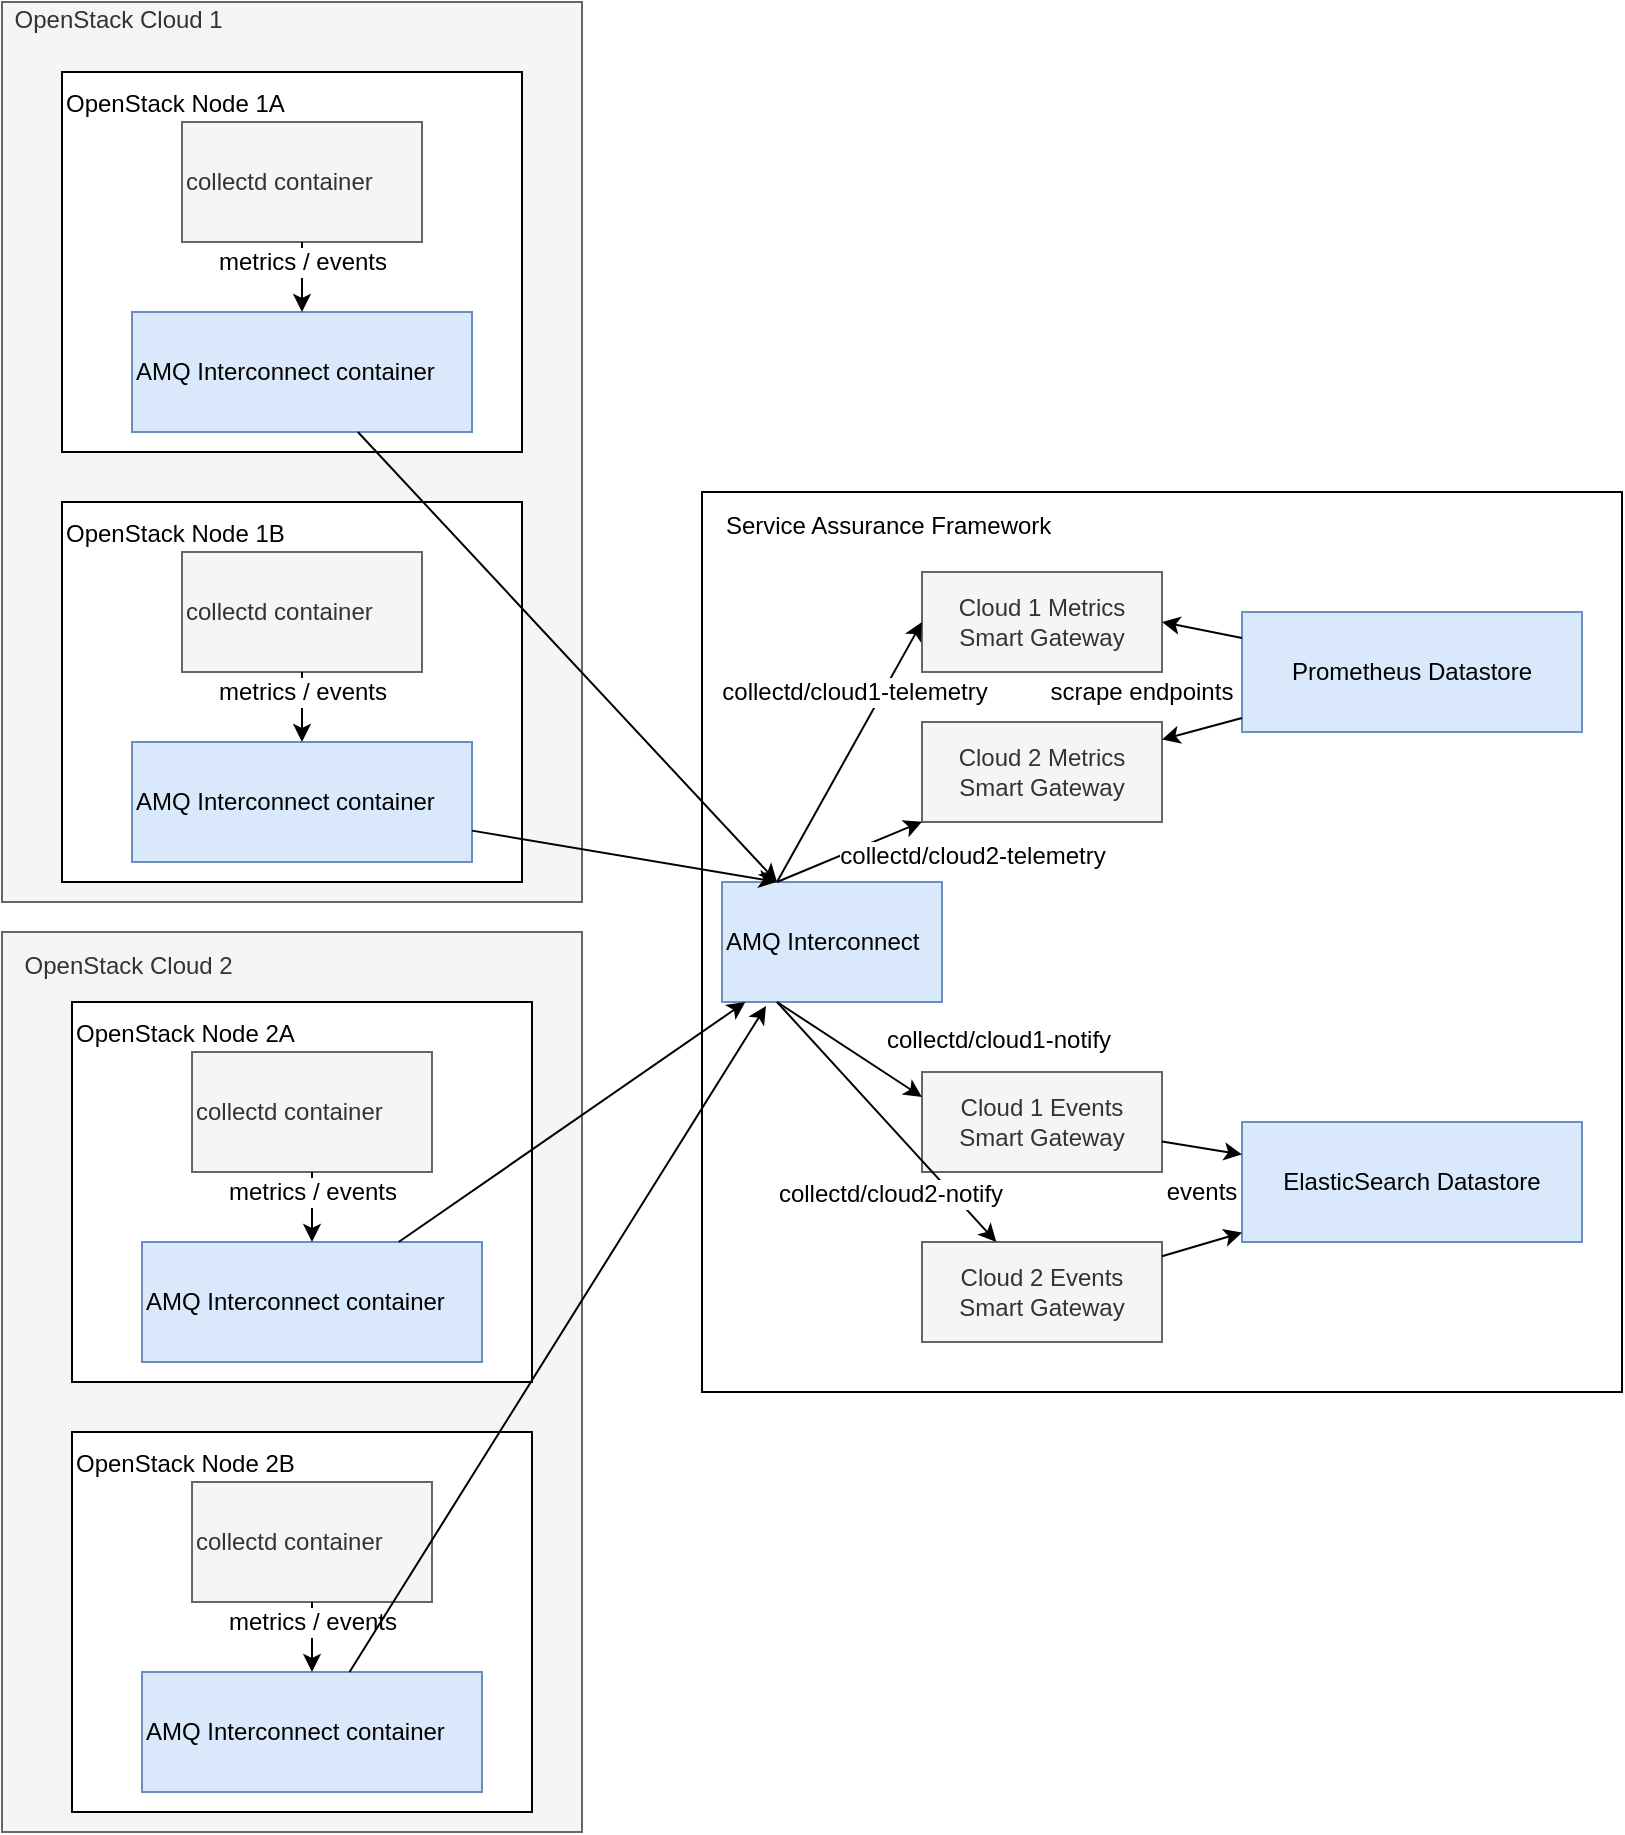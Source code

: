 <mxfile version="11.2.5" pages="1"><diagram id="Qu6UNfWfHwQZaIrImyyw" name="Page-1"><mxGraphModel dx="1422" dy="776" grid="1" gridSize="10" guides="1" tooltips="1" connect="1" arrows="1" fold="1" page="1" pageScale="1" pageWidth="850" pageHeight="1100" math="0" shadow="0"><root><mxCell id="0"/><mxCell id="1" parent="0"/><mxCell id="I4J11F5iIDblLLqoTNiU-3" value="OpenStack Cloud 1&amp;nbsp; &amp;nbsp; &amp;nbsp; &amp;nbsp; &amp;nbsp; &amp;nbsp; &amp;nbsp; &amp;nbsp; &amp;nbsp; &amp;nbsp; &amp;nbsp; &amp;nbsp; &amp;nbsp; &amp;nbsp; &amp;nbsp; &amp;nbsp; &amp;nbsp; &amp;nbsp; &amp;nbsp; &amp;nbsp; &amp;nbsp; &amp;nbsp; &amp;nbsp; &amp;nbsp; &amp;nbsp; &amp;nbsp;&amp;nbsp;&lt;br&gt;&lt;br&gt;&lt;br&gt;&lt;br&gt;&lt;br&gt;&lt;br&gt;&lt;br&gt;&lt;br&gt;&lt;br&gt;&lt;br&gt;&lt;br&gt;&lt;br&gt;&lt;br&gt;&lt;br&gt;&lt;br&gt;&amp;nbsp; &amp;nbsp; &amp;nbsp; &amp;nbsp; &amp;nbsp; &amp;nbsp; &amp;nbsp; &amp;nbsp; &amp;nbsp; &amp;nbsp; &amp;nbsp; &amp;nbsp; &amp;nbsp; &amp;nbsp; &amp;nbsp; &amp;nbsp; &amp;nbsp; &amp;nbsp; &amp;nbsp; &amp;nbsp; &amp;nbsp; &amp;nbsp; &amp;nbsp;&amp;nbsp;&lt;br&gt;&lt;br&gt;&lt;br&gt;&lt;br&gt;&lt;br&gt;&lt;br&gt;&lt;br&gt;&lt;br&gt;&lt;br&gt;&lt;br&gt;&lt;br&gt;&lt;br&gt;&lt;br&gt;&lt;br&gt;&lt;br&gt;&lt;br&gt;" style="rounded=0;whiteSpace=wrap;html=1;align=center;fillColor=#f5f5f5;strokeColor=#666666;fontColor=#333333;labelPosition=center;verticalLabelPosition=middle;verticalAlign=middle;textDirection=ltr;spacingRight=0;" vertex="1" parent="1"><mxGeometry x="20" y="20" width="290" height="450" as="geometry"/></mxCell><mxCell id="I4J11F5iIDblLLqoTNiU-10" value="" style="group" vertex="1" connectable="0" parent="1"><mxGeometry x="50" y="55" width="230" height="190" as="geometry"/></mxCell><mxCell id="I4J11F5iIDblLLqoTNiU-5" value="OpenStack Node 1A&lt;br&gt;&lt;br&gt;&lt;br&gt;&lt;br&gt;&lt;br&gt;&lt;br&gt;&lt;br&gt;&lt;br&gt;&lt;br&gt;&lt;br&gt;&lt;br&gt;&lt;br&gt;" style="rounded=0;whiteSpace=wrap;html=1;align=left;" vertex="1" parent="I4J11F5iIDblLLqoTNiU-10"><mxGeometry width="230" height="190" as="geometry"/></mxCell><mxCell id="I4J11F5iIDblLLqoTNiU-4" value="collectd container" style="rounded=0;whiteSpace=wrap;html=1;align=left;fillColor=#f5f5f5;strokeColor=#666666;fontColor=#333333;" vertex="1" parent="I4J11F5iIDblLLqoTNiU-10"><mxGeometry x="60" y="25" width="120" height="60" as="geometry"/></mxCell><mxCell id="I4J11F5iIDblLLqoTNiU-6" value="AMQ Interconnect container" style="rounded=0;whiteSpace=wrap;html=1;align=left;fillColor=#dae8fc;strokeColor=#6c8ebf;" vertex="1" parent="I4J11F5iIDblLLqoTNiU-10"><mxGeometry x="35" y="120" width="170" height="60" as="geometry"/></mxCell><mxCell id="I4J11F5iIDblLLqoTNiU-7" value="" style="endArrow=classic;html=1;" edge="1" parent="I4J11F5iIDblLLqoTNiU-10" source="I4J11F5iIDblLLqoTNiU-4" target="I4J11F5iIDblLLqoTNiU-6"><mxGeometry width="50" height="50" relative="1" as="geometry"><mxPoint x="-370" y="380" as="sourcePoint"/><mxPoint x="-320" y="330" as="targetPoint"/></mxGeometry></mxCell><mxCell id="I4J11F5iIDblLLqoTNiU-8" value="metrics / events" style="text;html=1;resizable=0;points=[];align=center;verticalAlign=middle;labelBackgroundColor=#ffffff;" vertex="1" connectable="0" parent="I4J11F5iIDblLLqoTNiU-7"><mxGeometry x="0.638" y="1" relative="1" as="geometry"><mxPoint x="-1" y="-19" as="offset"/></mxGeometry></mxCell><mxCell id="I4J11F5iIDblLLqoTNiU-11" value="" style="group" vertex="1" connectable="0" parent="1"><mxGeometry x="50" y="270" width="230" height="190" as="geometry"/></mxCell><mxCell id="I4J11F5iIDblLLqoTNiU-12" value="OpenStack Node 1B&lt;br&gt;&lt;br&gt;&lt;br&gt;&lt;br&gt;&lt;br&gt;&lt;br&gt;&lt;br&gt;&lt;br&gt;&lt;br&gt;&lt;br&gt;&lt;br&gt;&lt;br&gt;" style="rounded=0;whiteSpace=wrap;html=1;align=left;" vertex="1" parent="I4J11F5iIDblLLqoTNiU-11"><mxGeometry width="230" height="190" as="geometry"/></mxCell><mxCell id="I4J11F5iIDblLLqoTNiU-13" value="collectd container" style="rounded=0;whiteSpace=wrap;html=1;align=left;fillColor=#f5f5f5;strokeColor=#666666;fontColor=#333333;" vertex="1" parent="I4J11F5iIDblLLqoTNiU-11"><mxGeometry x="60" y="25" width="120" height="60" as="geometry"/></mxCell><mxCell id="I4J11F5iIDblLLqoTNiU-14" value="AMQ Interconnect container" style="rounded=0;whiteSpace=wrap;html=1;align=left;fillColor=#dae8fc;strokeColor=#6c8ebf;" vertex="1" parent="I4J11F5iIDblLLqoTNiU-11"><mxGeometry x="35" y="120" width="170" height="60" as="geometry"/></mxCell><mxCell id="I4J11F5iIDblLLqoTNiU-15" value="" style="endArrow=classic;html=1;" edge="1" parent="I4J11F5iIDblLLqoTNiU-11" source="I4J11F5iIDblLLqoTNiU-13" target="I4J11F5iIDblLLqoTNiU-14"><mxGeometry width="50" height="50" relative="1" as="geometry"><mxPoint x="-370" y="380" as="sourcePoint"/><mxPoint x="-320" y="330" as="targetPoint"/></mxGeometry></mxCell><mxCell id="I4J11F5iIDblLLqoTNiU-16" value="metrics / events" style="text;html=1;resizable=0;points=[];align=center;verticalAlign=middle;labelBackgroundColor=#ffffff;" vertex="1" connectable="0" parent="I4J11F5iIDblLLqoTNiU-15"><mxGeometry x="0.638" y="1" relative="1" as="geometry"><mxPoint x="-1" y="-19" as="offset"/></mxGeometry></mxCell><mxCell id="I4J11F5iIDblLLqoTNiU-18" value="OpenStack Cloud 2&amp;nbsp; &amp;nbsp; &amp;nbsp; &amp;nbsp; &amp;nbsp; &amp;nbsp; &amp;nbsp; &amp;nbsp; &amp;nbsp; &amp;nbsp; &amp;nbsp; &amp;nbsp; &amp;nbsp; &amp;nbsp; &amp;nbsp; &amp;nbsp; &amp;nbsp; &amp;nbsp; &amp;nbsp; &amp;nbsp; &amp;nbsp; &amp;nbsp; &amp;nbsp; &amp;nbsp; &amp;nbsp;&lt;br&gt;&amp;nbsp; &amp;nbsp; &amp;nbsp; &amp;nbsp; &amp;nbsp; &amp;nbsp; &amp;nbsp; &amp;nbsp; &amp;nbsp; &amp;nbsp; &amp;nbsp; &amp;nbsp; &amp;nbsp; &amp;nbsp; &amp;nbsp; &amp;nbsp; &amp;nbsp;&lt;br&gt;&lt;br&gt;&lt;br&gt;&lt;br&gt;&lt;br&gt;&lt;br&gt;&lt;br&gt;&lt;br&gt;&lt;br&gt;&lt;br&gt;&lt;br&gt;&lt;br&gt;&lt;br&gt;&lt;br&gt;&lt;br&gt;&amp;nbsp; &amp;nbsp; &amp;nbsp; &amp;nbsp; &amp;nbsp; &amp;nbsp; &amp;nbsp; &amp;nbsp; &amp;nbsp; &amp;nbsp; &amp;nbsp; &amp;nbsp; &amp;nbsp; &amp;nbsp; &amp;nbsp; &amp;nbsp; &amp;nbsp; &amp;nbsp; &amp;nbsp; &amp;nbsp; &amp;nbsp; &amp;nbsp; &amp;nbsp;&amp;nbsp;&lt;br&gt;&lt;br&gt;&lt;br&gt;&lt;br&gt;&lt;br&gt;&lt;br&gt;&lt;br&gt;&lt;br&gt;&lt;br&gt;&lt;br&gt;&lt;br&gt;&lt;br&gt;&lt;br&gt;&lt;br&gt;" style="rounded=0;whiteSpace=wrap;html=1;align=center;fillColor=#f5f5f5;strokeColor=#666666;fontColor=#333333;labelPosition=center;verticalLabelPosition=middle;verticalAlign=middle;textDirection=ltr;spacingRight=0;" vertex="1" parent="1"><mxGeometry x="20" y="485" width="290" height="450" as="geometry"/></mxCell><mxCell id="I4J11F5iIDblLLqoTNiU-19" value="" style="group" vertex="1" connectable="0" parent="1"><mxGeometry x="55" y="520" width="230" height="190" as="geometry"/></mxCell><mxCell id="I4J11F5iIDblLLqoTNiU-20" value="OpenStack Node 2A&lt;br&gt;&lt;br&gt;&lt;br&gt;&lt;br&gt;&lt;br&gt;&lt;br&gt;&lt;br&gt;&lt;br&gt;&lt;br&gt;&lt;br&gt;&lt;br&gt;&lt;br&gt;" style="rounded=0;whiteSpace=wrap;html=1;align=left;" vertex="1" parent="I4J11F5iIDblLLqoTNiU-19"><mxGeometry width="230" height="190" as="geometry"/></mxCell><mxCell id="I4J11F5iIDblLLqoTNiU-21" value="collectd container" style="rounded=0;whiteSpace=wrap;html=1;align=left;fillColor=#f5f5f5;strokeColor=#666666;fontColor=#333333;" vertex="1" parent="I4J11F5iIDblLLqoTNiU-19"><mxGeometry x="60" y="25" width="120" height="60" as="geometry"/></mxCell><mxCell id="I4J11F5iIDblLLqoTNiU-22" value="AMQ Interconnect container" style="rounded=0;whiteSpace=wrap;html=1;align=left;fillColor=#dae8fc;strokeColor=#6c8ebf;" vertex="1" parent="I4J11F5iIDblLLqoTNiU-19"><mxGeometry x="35" y="120" width="170" height="60" as="geometry"/></mxCell><mxCell id="I4J11F5iIDblLLqoTNiU-23" value="" style="endArrow=classic;html=1;" edge="1" parent="I4J11F5iIDblLLqoTNiU-19" source="I4J11F5iIDblLLqoTNiU-21" target="I4J11F5iIDblLLqoTNiU-22"><mxGeometry width="50" height="50" relative="1" as="geometry"><mxPoint x="-370" y="380" as="sourcePoint"/><mxPoint x="-320" y="330" as="targetPoint"/></mxGeometry></mxCell><mxCell id="I4J11F5iIDblLLqoTNiU-24" value="metrics / events" style="text;html=1;resizable=0;points=[];align=center;verticalAlign=middle;labelBackgroundColor=#ffffff;" vertex="1" connectable="0" parent="I4J11F5iIDblLLqoTNiU-23"><mxGeometry x="0.638" y="1" relative="1" as="geometry"><mxPoint x="-1" y="-19" as="offset"/></mxGeometry></mxCell><mxCell id="I4J11F5iIDblLLqoTNiU-25" value="" style="group" vertex="1" connectable="0" parent="1"><mxGeometry x="55" y="735" width="230" height="190" as="geometry"/></mxCell><mxCell id="I4J11F5iIDblLLqoTNiU-26" value="OpenStack Node 2B&lt;br&gt;&lt;br&gt;&lt;br&gt;&lt;br&gt;&lt;br&gt;&lt;br&gt;&lt;br&gt;&lt;br&gt;&lt;br&gt;&lt;br&gt;&lt;br&gt;&lt;br&gt;" style="rounded=0;whiteSpace=wrap;html=1;align=left;" vertex="1" parent="I4J11F5iIDblLLqoTNiU-25"><mxGeometry width="230" height="190" as="geometry"/></mxCell><mxCell id="I4J11F5iIDblLLqoTNiU-27" value="collectd container" style="rounded=0;whiteSpace=wrap;html=1;align=left;fillColor=#f5f5f5;strokeColor=#666666;fontColor=#333333;" vertex="1" parent="I4J11F5iIDblLLqoTNiU-25"><mxGeometry x="60" y="25" width="120" height="60" as="geometry"/></mxCell><mxCell id="I4J11F5iIDblLLqoTNiU-28" value="AMQ Interconnect container" style="rounded=0;whiteSpace=wrap;html=1;align=left;fillColor=#dae8fc;strokeColor=#6c8ebf;" vertex="1" parent="I4J11F5iIDblLLqoTNiU-25"><mxGeometry x="35" y="120" width="170" height="60" as="geometry"/></mxCell><mxCell id="I4J11F5iIDblLLqoTNiU-29" value="" style="endArrow=classic;html=1;" edge="1" parent="I4J11F5iIDblLLqoTNiU-25" source="I4J11F5iIDblLLqoTNiU-27" target="I4J11F5iIDblLLqoTNiU-28"><mxGeometry width="50" height="50" relative="1" as="geometry"><mxPoint x="-370" y="380" as="sourcePoint"/><mxPoint x="-320" y="330" as="targetPoint"/></mxGeometry></mxCell><mxCell id="I4J11F5iIDblLLqoTNiU-30" value="metrics / events" style="text;html=1;resizable=0;points=[];align=center;verticalAlign=middle;labelBackgroundColor=#ffffff;" vertex="1" connectable="0" parent="I4J11F5iIDblLLqoTNiU-29"><mxGeometry x="0.638" y="1" relative="1" as="geometry"><mxPoint x="-1" y="-19" as="offset"/></mxGeometry></mxCell><mxCell id="I4J11F5iIDblLLqoTNiU-31" value="Service Assurance Framework&amp;nbsp; &amp;nbsp; &amp;nbsp; &amp;nbsp; &amp;nbsp; &amp;nbsp; &amp;nbsp; &amp;nbsp; &amp;nbsp; &amp;nbsp; &amp;nbsp; &amp;nbsp; &amp;nbsp; &amp;nbsp; &amp;nbsp; &amp;nbsp; &amp;nbsp; &amp;nbsp; &amp;nbsp; &amp;nbsp; &amp;nbsp; &amp;nbsp; &amp;nbsp; &amp;nbsp; &amp;nbsp; &amp;nbsp; &amp;nbsp; &amp;nbsp; &amp;nbsp; &amp;nbsp; &amp;nbsp; &amp;nbsp; &amp;nbsp; &amp;nbsp; &amp;nbsp; &amp;nbsp; &amp;nbsp; &amp;nbsp; &amp;nbsp; &amp;nbsp; &amp;nbsp;&amp;nbsp;&lt;br&gt;&lt;br&gt;&lt;br&gt;&lt;br&gt;&amp;nbsp; &amp;nbsp; &amp;nbsp; &amp;nbsp; &amp;nbsp; &amp;nbsp; &amp;nbsp; &amp;nbsp; &amp;nbsp; &amp;nbsp; &amp;nbsp; &amp;nbsp; &amp;nbsp; &amp;nbsp; &amp;nbsp; &amp;nbsp; &amp;nbsp;&lt;br&gt;&lt;br&gt;&lt;br&gt;&lt;br&gt;&lt;br&gt;&lt;br&gt;&lt;br&gt;&lt;br&gt;&lt;br&gt;&lt;br&gt;&lt;br&gt;&lt;br&gt;&lt;br&gt;&lt;br&gt;&amp;nbsp; &amp;nbsp; &amp;nbsp; &amp;nbsp; &amp;nbsp; &amp;nbsp; &amp;nbsp; &amp;nbsp; &amp;nbsp; &amp;nbsp; &amp;nbsp; &amp;nbsp; &amp;nbsp; &amp;nbsp; &amp;nbsp; &amp;nbsp; &amp;nbsp; &amp;nbsp; &amp;nbsp; &amp;nbsp; &amp;nbsp; &amp;nbsp; &amp;nbsp;&amp;nbsp;&lt;br&gt;&lt;br&gt;&lt;br&gt;&lt;br&gt;&lt;br&gt;&lt;br&gt;&lt;br&gt;&lt;br&gt;&lt;br&gt;&lt;br&gt;&lt;br&gt;&lt;br&gt;" style="rounded=0;whiteSpace=wrap;html=1;align=center;labelPosition=center;verticalLabelPosition=middle;verticalAlign=middle;textDirection=ltr;spacingRight=0;" vertex="1" parent="1"><mxGeometry x="370" y="265" width="460" height="450" as="geometry"/></mxCell><mxCell id="I4J11F5iIDblLLqoTNiU-32" value="AMQ Interconnect" style="rounded=0;whiteSpace=wrap;html=1;align=left;fillColor=#dae8fc;strokeColor=#6c8ebf;" vertex="1" parent="1"><mxGeometry x="380" y="460" width="110" height="60" as="geometry"/></mxCell><mxCell id="I4J11F5iIDblLLqoTNiU-33" value="Cloud 1 Metrics&lt;br&gt;Smart Gateway" style="rounded=0;whiteSpace=wrap;html=1;align=center;fillColor=#f5f5f5;strokeColor=#666666;fontColor=#333333;" vertex="1" parent="1"><mxGeometry x="480" y="305" width="120" height="50" as="geometry"/></mxCell><mxCell id="I4J11F5iIDblLLqoTNiU-35" value="Cloud 1 Events&lt;br&gt;Smart Gateway" style="rounded=0;whiteSpace=wrap;html=1;align=center;fillColor=#f5f5f5;strokeColor=#666666;fontColor=#333333;" vertex="1" parent="1"><mxGeometry x="480" y="555" width="120" height="50" as="geometry"/></mxCell><mxCell id="I4J11F5iIDblLLqoTNiU-36" value="Prometheus Datastore" style="rounded=0;whiteSpace=wrap;html=1;align=center;fillColor=#dae8fc;strokeColor=#6c8ebf;" vertex="1" parent="1"><mxGeometry x="640" y="325" width="170" height="60" as="geometry"/></mxCell><mxCell id="I4J11F5iIDblLLqoTNiU-37" value="" style="endArrow=classic;html=1;entryX=0.25;entryY=0;entryDx=0;entryDy=0;" edge="1" parent="1" source="I4J11F5iIDblLLqoTNiU-6" target="I4J11F5iIDblLLqoTNiU-32"><mxGeometry width="50" height="50" relative="1" as="geometry"><mxPoint x="20" y="1010" as="sourcePoint"/><mxPoint x="70" y="960" as="targetPoint"/></mxGeometry></mxCell><mxCell id="I4J11F5iIDblLLqoTNiU-38" value="Cloud 2 Metrics&lt;br&gt;Smart Gateway" style="rounded=0;whiteSpace=wrap;html=1;align=center;fillColor=#f5f5f5;strokeColor=#666666;fontColor=#333333;" vertex="1" parent="1"><mxGeometry x="480" y="380" width="120" height="50" as="geometry"/></mxCell><mxCell id="I4J11F5iIDblLLqoTNiU-39" value="Cloud 2 Events&lt;br&gt;Smart Gateway" style="rounded=0;whiteSpace=wrap;html=1;align=center;fillColor=#f5f5f5;strokeColor=#666666;fontColor=#333333;" vertex="1" parent="1"><mxGeometry x="480" y="640" width="120" height="50" as="geometry"/></mxCell><mxCell id="I4J11F5iIDblLLqoTNiU-42" value="" style="endArrow=classic;html=1;entryX=0.25;entryY=0;entryDx=0;entryDy=0;" edge="1" parent="1" source="I4J11F5iIDblLLqoTNiU-14" target="I4J11F5iIDblLLqoTNiU-32"><mxGeometry width="50" height="50" relative="1" as="geometry"><mxPoint x="211.053" y="245" as="sourcePoint"/><mxPoint x="443.947" y="470" as="targetPoint"/></mxGeometry></mxCell><mxCell id="I4J11F5iIDblLLqoTNiU-45" value="" style="endArrow=classic;html=1;exitX=0.25;exitY=0;exitDx=0;exitDy=0;entryX=0;entryY=0.5;entryDx=0;entryDy=0;" edge="1" parent="1" source="I4J11F5iIDblLLqoTNiU-32" target="I4J11F5iIDblLLqoTNiU-33"><mxGeometry width="50" height="50" relative="1" as="geometry"><mxPoint x="430" y="480" as="sourcePoint"/><mxPoint x="60" y="1040" as="targetPoint"/></mxGeometry></mxCell><mxCell id="I4J11F5iIDblLLqoTNiU-46" value="collectd/cloud1-telemetry" style="text;html=1;resizable=0;points=[];align=center;verticalAlign=middle;labelBackgroundColor=#ffffff;" vertex="1" connectable="0" parent="I4J11F5iIDblLLqoTNiU-45"><mxGeometry x="0.376" y="-1" relative="1" as="geometry"><mxPoint x="-13" y="-6" as="offset"/></mxGeometry></mxCell><mxCell id="I4J11F5iIDblLLqoTNiU-50" value="" style="endArrow=classic;html=1;" edge="1" parent="1" source="I4J11F5iIDblLLqoTNiU-22" target="I4J11F5iIDblLLqoTNiU-32"><mxGeometry width="50" height="50" relative="1" as="geometry"><mxPoint x="265" y="443.465" as="sourcePoint"/><mxPoint x="432.5" y="470" as="targetPoint"/></mxGeometry></mxCell><mxCell id="I4J11F5iIDblLLqoTNiU-51" value="" style="endArrow=classic;html=1;entryX=0.2;entryY=1.033;entryDx=0;entryDy=0;entryPerimeter=0;" edge="1" parent="1" source="I4J11F5iIDblLLqoTNiU-28" target="I4J11F5iIDblLLqoTNiU-32"><mxGeometry width="50" height="50" relative="1" as="geometry"><mxPoint x="233.333" y="650" as="sourcePoint"/><mxPoint x="426.667" y="530" as="targetPoint"/></mxGeometry></mxCell><mxCell id="I4J11F5iIDblLLqoTNiU-52" value="" style="endArrow=classic;html=1;entryX=0;entryY=0.25;entryDx=0;entryDy=0;exitX=0.25;exitY=1;exitDx=0;exitDy=0;" edge="1" parent="1" source="I4J11F5iIDblLLqoTNiU-32" target="I4J11F5iIDblLLqoTNiU-35"><mxGeometry width="50" height="50" relative="1" as="geometry"><mxPoint x="432.5" y="470" as="sourcePoint"/><mxPoint x="490" y="340" as="targetPoint"/></mxGeometry></mxCell><mxCell id="I4J11F5iIDblLLqoTNiU-53" value="collectd/cloud1-notify" style="text;html=1;resizable=0;points=[];align=center;verticalAlign=middle;labelBackgroundColor=#ffffff;" vertex="1" connectable="0" parent="I4J11F5iIDblLLqoTNiU-52"><mxGeometry x="0.376" y="-1" relative="1" as="geometry"><mxPoint x="61" y="-14.5" as="offset"/></mxGeometry></mxCell><mxCell id="I4J11F5iIDblLLqoTNiU-54" value="" style="endArrow=classic;html=1;exitX=0.25;exitY=0;exitDx=0;exitDy=0;" edge="1" parent="1" source="I4J11F5iIDblLLqoTNiU-32" target="I4J11F5iIDblLLqoTNiU-38"><mxGeometry width="50" height="50" relative="1" as="geometry"><mxPoint x="432.5" y="470" as="sourcePoint"/><mxPoint x="490" y="340" as="targetPoint"/></mxGeometry></mxCell><mxCell id="I4J11F5iIDblLLqoTNiU-55" value="collectd/cloud2-telemetry" style="text;html=1;resizable=0;points=[];align=center;verticalAlign=middle;labelBackgroundColor=#ffffff;" vertex="1" connectable="0" parent="I4J11F5iIDblLLqoTNiU-54"><mxGeometry x="0.376" y="-1" relative="1" as="geometry"><mxPoint x="47" y="6.5" as="offset"/></mxGeometry></mxCell><mxCell id="I4J11F5iIDblLLqoTNiU-57" value="" style="endArrow=classic;html=1;exitX=0.25;exitY=1;exitDx=0;exitDy=0;" edge="1" parent="1" source="I4J11F5iIDblLLqoTNiU-32" target="I4J11F5iIDblLLqoTNiU-39"><mxGeometry width="50" height="50" relative="1" as="geometry"><mxPoint x="500" y="530" as="sourcePoint"/><mxPoint x="529.167" y="565" as="targetPoint"/></mxGeometry></mxCell><mxCell id="I4J11F5iIDblLLqoTNiU-58" value="collectd/cloud2-notify" style="text;html=1;resizable=0;points=[];align=center;verticalAlign=middle;labelBackgroundColor=#ffffff;" vertex="1" connectable="0" parent="I4J11F5iIDblLLqoTNiU-57"><mxGeometry x="0.376" y="-1" relative="1" as="geometry"><mxPoint x="-18.5" y="12" as="offset"/></mxGeometry></mxCell><mxCell id="I4J11F5iIDblLLqoTNiU-59" value="ElasticSearch Datastore" style="rounded=0;whiteSpace=wrap;html=1;align=center;fillColor=#dae8fc;strokeColor=#6c8ebf;" vertex="1" parent="1"><mxGeometry x="640" y="580" width="170" height="60" as="geometry"/></mxCell><mxCell id="I4J11F5iIDblLLqoTNiU-60" value="" style="endArrow=classic;html=1;entryX=1;entryY=0.5;entryDx=0;entryDy=0;" edge="1" parent="1" source="I4J11F5iIDblLLqoTNiU-36" target="I4J11F5iIDblLLqoTNiU-33"><mxGeometry x="1" y="41" width="50" height="50" relative="1" as="geometry"><mxPoint x="20" y="1010" as="sourcePoint"/><mxPoint x="70" y="960" as="targetPoint"/><Array as="points"/><mxPoint x="-2" as="offset"/></mxGeometry></mxCell><mxCell id="I4J11F5iIDblLLqoTNiU-61" value="" style="endArrow=classic;html=1;" edge="1" parent="1" source="I4J11F5iIDblLLqoTNiU-36" target="I4J11F5iIDblLLqoTNiU-38"><mxGeometry width="50" height="50" relative="1" as="geometry"><mxPoint x="650" y="348" as="sourcePoint"/><mxPoint x="610" y="340" as="targetPoint"/></mxGeometry></mxCell><mxCell id="I4J11F5iIDblLLqoTNiU-63" value="scrape endpoints" style="text;html=1;strokeColor=none;fillColor=none;align=center;verticalAlign=middle;whiteSpace=wrap;rounded=0;" vertex="1" parent="1"><mxGeometry x="540" y="355" width="100" height="20" as="geometry"/></mxCell><mxCell id="I4J11F5iIDblLLqoTNiU-66" value="&lt;br&gt;" style="endArrow=classic;html=1;" edge="1" parent="1" source="I4J11F5iIDblLLqoTNiU-35" target="I4J11F5iIDblLLqoTNiU-59"><mxGeometry x="-0.102" y="13" width="50" height="50" relative="1" as="geometry"><mxPoint x="570" y="620" as="sourcePoint"/><mxPoint x="620" y="570" as="targetPoint"/><mxPoint as="offset"/></mxGeometry></mxCell><mxCell id="I4J11F5iIDblLLqoTNiU-67" value="&lt;br&gt;" style="endArrow=classic;html=1;" edge="1" parent="1" source="I4J11F5iIDblLLqoTNiU-39" target="I4J11F5iIDblLLqoTNiU-59"><mxGeometry x="-0.102" y="13" width="50" height="50" relative="1" as="geometry"><mxPoint x="610" y="599.73" as="sourcePoint"/><mxPoint x="650" y="606.216" as="targetPoint"/><mxPoint as="offset"/></mxGeometry></mxCell><mxCell id="I4J11F5iIDblLLqoTNiU-68" value="events" style="text;html=1;strokeColor=none;fillColor=none;align=center;verticalAlign=middle;whiteSpace=wrap;rounded=0;" vertex="1" parent="1"><mxGeometry x="600" y="605" width="40" height="20" as="geometry"/></mxCell></root></mxGraphModel></diagram></mxfile>